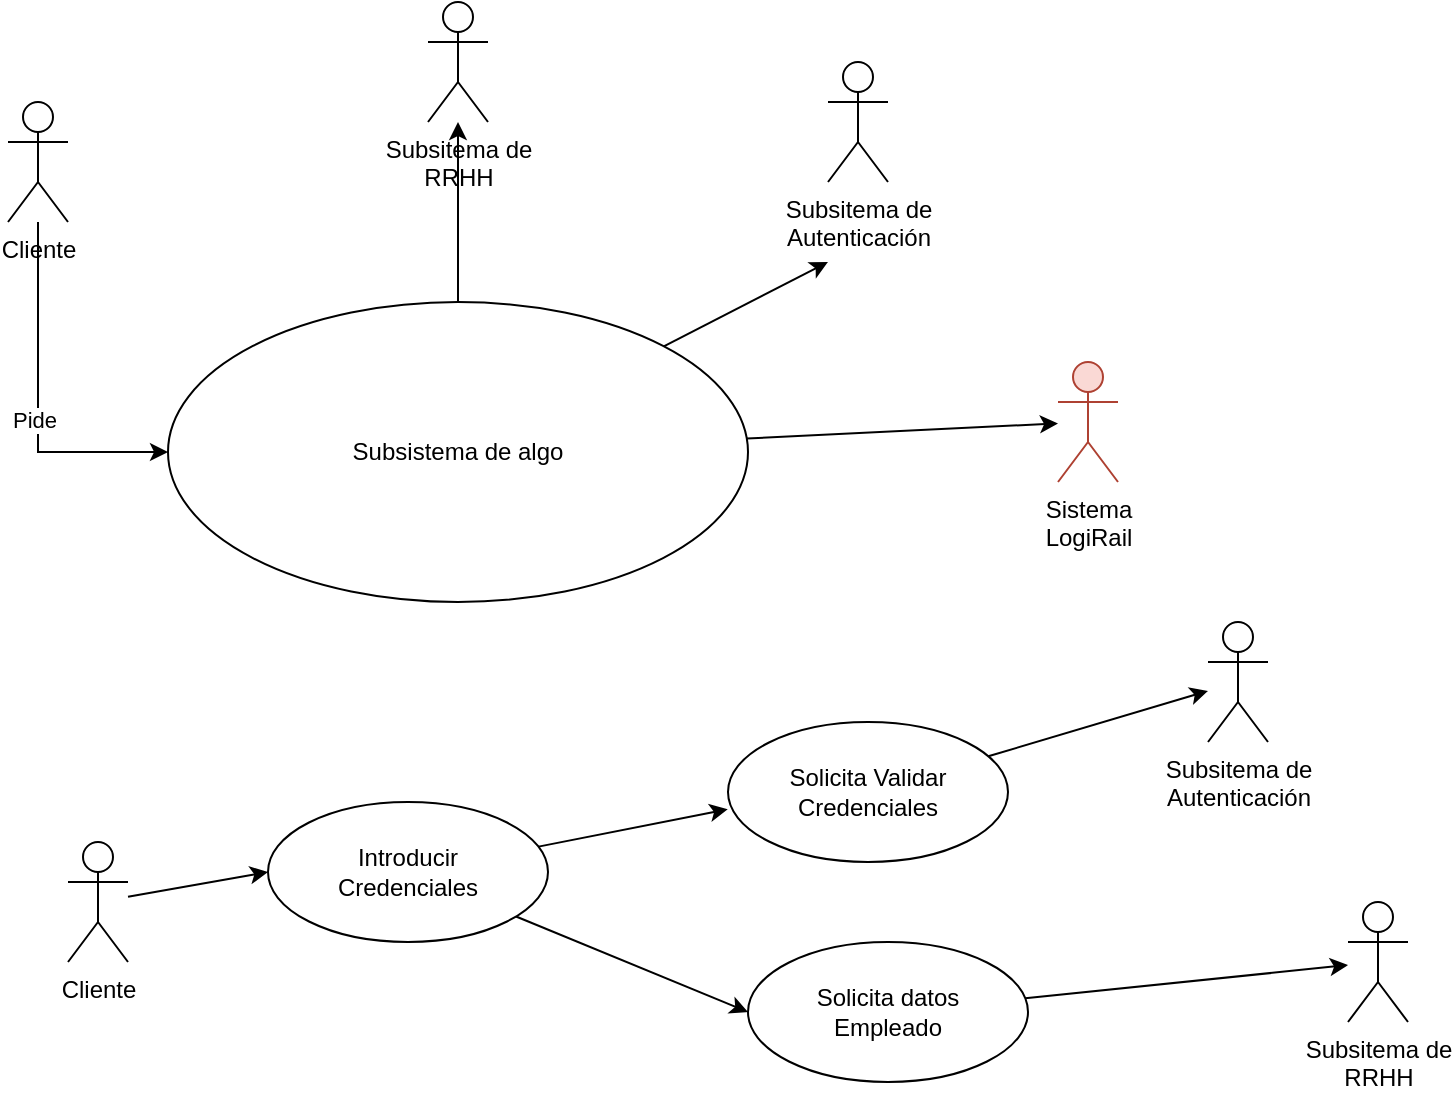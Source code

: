 <mxfile>
    <diagram name="Página-1" id="LHZQOGE_6NusbL_Ne421">
        <mxGraphModel dx="839" dy="607" grid="1" gridSize="10" guides="1" tooltips="1" connect="1" arrows="1" fold="1" page="1" pageScale="1" pageWidth="1169" pageHeight="827" math="0" shadow="0">
            <root>
                <mxCell id="0"/>
                <mxCell id="1" parent="0"/>
                <mxCell id="6" style="edgeStyle=none;html=1;" parent="1" source="ekJRfyjti95Bc3Rd7iP5-1" target="2" edge="1">
                    <mxGeometry relative="1" as="geometry"/>
                </mxCell>
                <mxCell id="9" style="edgeStyle=none;html=1;" parent="1" source="ekJRfyjti95Bc3Rd7iP5-1" edge="1">
                    <mxGeometry relative="1" as="geometry">
                        <mxPoint x="470" y="160" as="targetPoint"/>
                    </mxGeometry>
                </mxCell>
                <mxCell id="22" style="edgeStyle=none;html=1;" parent="1" source="ekJRfyjti95Bc3Rd7iP5-1" target="21" edge="1">
                    <mxGeometry relative="1" as="geometry"/>
                </mxCell>
                <mxCell id="ekJRfyjti95Bc3Rd7iP5-1" value="Subsistema de algo" style="ellipse;whiteSpace=wrap;html=1;" parent="1" vertex="1">
                    <mxGeometry x="140" y="180" width="290" height="150" as="geometry"/>
                </mxCell>
                <mxCell id="ekJRfyjti95Bc3Rd7iP5-8" style="edgeStyle=orthogonalEdgeStyle;rounded=0;orthogonalLoop=1;jettySize=auto;html=1;" parent="1" source="ekJRfyjti95Bc3Rd7iP5-2" target="ekJRfyjti95Bc3Rd7iP5-1" edge="1">
                    <mxGeometry relative="1" as="geometry">
                        <Array as="points">
                            <mxPoint x="75" y="150"/>
                            <mxPoint x="75" y="255"/>
                        </Array>
                    </mxGeometry>
                </mxCell>
                <mxCell id="ekJRfyjti95Bc3Rd7iP5-12" value="Pide" style="edgeLabel;html=1;align=center;verticalAlign=middle;resizable=0;points=[];" parent="ekJRfyjti95Bc3Rd7iP5-8" vertex="1" connectable="0">
                    <mxGeometry x="0.097" y="-2" relative="1" as="geometry">
                        <mxPoint as="offset"/>
                    </mxGeometry>
                </mxCell>
                <mxCell id="ekJRfyjti95Bc3Rd7iP5-2" value="Cliente" style="shape=umlActor;verticalLabelPosition=bottom;verticalAlign=top;html=1;" parent="1" vertex="1">
                    <mxGeometry x="60" y="80" width="30" height="60" as="geometry"/>
                </mxCell>
                <mxCell id="2" value="Subsitema de &lt;br&gt;RRHH" style="shape=umlActor;verticalLabelPosition=bottom;verticalAlign=top;html=1;" parent="1" vertex="1">
                    <mxGeometry x="270" y="30" width="30" height="60" as="geometry"/>
                </mxCell>
                <mxCell id="7" value="Subsitema de &lt;br&gt;RRHH" style="shape=umlActor;verticalLabelPosition=bottom;verticalAlign=top;html=1;" parent="1" vertex="1">
                    <mxGeometry x="730" y="480" width="30" height="60" as="geometry"/>
                </mxCell>
                <mxCell id="8" value="Subsitema de &lt;br&gt;Autenticación" style="shape=umlActor;verticalLabelPosition=bottom;verticalAlign=top;html=1;" parent="1" vertex="1">
                    <mxGeometry x="470" y="60" width="30" height="60" as="geometry"/>
                </mxCell>
                <mxCell id="14" style="edgeStyle=none;html=1;entryX=0;entryY=0.5;entryDx=0;entryDy=0;" parent="1" source="10" target="11" edge="1">
                    <mxGeometry relative="1" as="geometry"/>
                </mxCell>
                <mxCell id="10" value="Cliente" style="shape=umlActor;verticalLabelPosition=bottom;verticalAlign=top;html=1;" parent="1" vertex="1">
                    <mxGeometry x="90" y="450" width="30" height="60" as="geometry"/>
                </mxCell>
                <mxCell id="15" style="edgeStyle=none;html=1;entryX=-0.001;entryY=0.624;entryDx=0;entryDy=0;entryPerimeter=0;" parent="1" source="11" target="12" edge="1">
                    <mxGeometry relative="1" as="geometry"/>
                </mxCell>
                <mxCell id="19" style="edgeStyle=none;html=1;entryX=0;entryY=0.5;entryDx=0;entryDy=0;" parent="1" source="11" target="17" edge="1">
                    <mxGeometry relative="1" as="geometry"/>
                </mxCell>
                <mxCell id="11" value="Introducir&lt;br&gt;Credenciales" style="ellipse;whiteSpace=wrap;html=1;" parent="1" vertex="1">
                    <mxGeometry x="190" y="430" width="140" height="70" as="geometry"/>
                </mxCell>
                <mxCell id="16" style="edgeStyle=none;html=1;" parent="1" source="12" target="13" edge="1">
                    <mxGeometry relative="1" as="geometry"/>
                </mxCell>
                <mxCell id="12" value="Solicita Validar&lt;br&gt;Credenciales" style="ellipse;whiteSpace=wrap;html=1;" parent="1" vertex="1">
                    <mxGeometry x="420" y="390" width="140" height="70" as="geometry"/>
                </mxCell>
                <mxCell id="13" value="Subsitema de &lt;br&gt;Autenticación" style="shape=umlActor;verticalLabelPosition=bottom;verticalAlign=top;html=1;" parent="1" vertex="1">
                    <mxGeometry x="660" y="340" width="30" height="60" as="geometry"/>
                </mxCell>
                <mxCell id="20" style="edgeStyle=none;html=1;" parent="1" source="17" target="7" edge="1">
                    <mxGeometry relative="1" as="geometry"/>
                </mxCell>
                <mxCell id="17" value="Solicita datos&lt;br&gt;Empleado" style="ellipse;whiteSpace=wrap;html=1;" parent="1" vertex="1">
                    <mxGeometry x="430" y="500" width="140" height="70" as="geometry"/>
                </mxCell>
                <mxCell id="21" value="Sistema&lt;br&gt;LogiRail" style="shape=umlActor;verticalLabelPosition=bottom;verticalAlign=top;html=1;fillColor=#fad9d5;strokeColor=#ae4132;" parent="1" vertex="1">
                    <mxGeometry x="585" y="210" width="30" height="60" as="geometry"/>
                </mxCell>
            </root>
        </mxGraphModel>
    </diagram>
</mxfile>